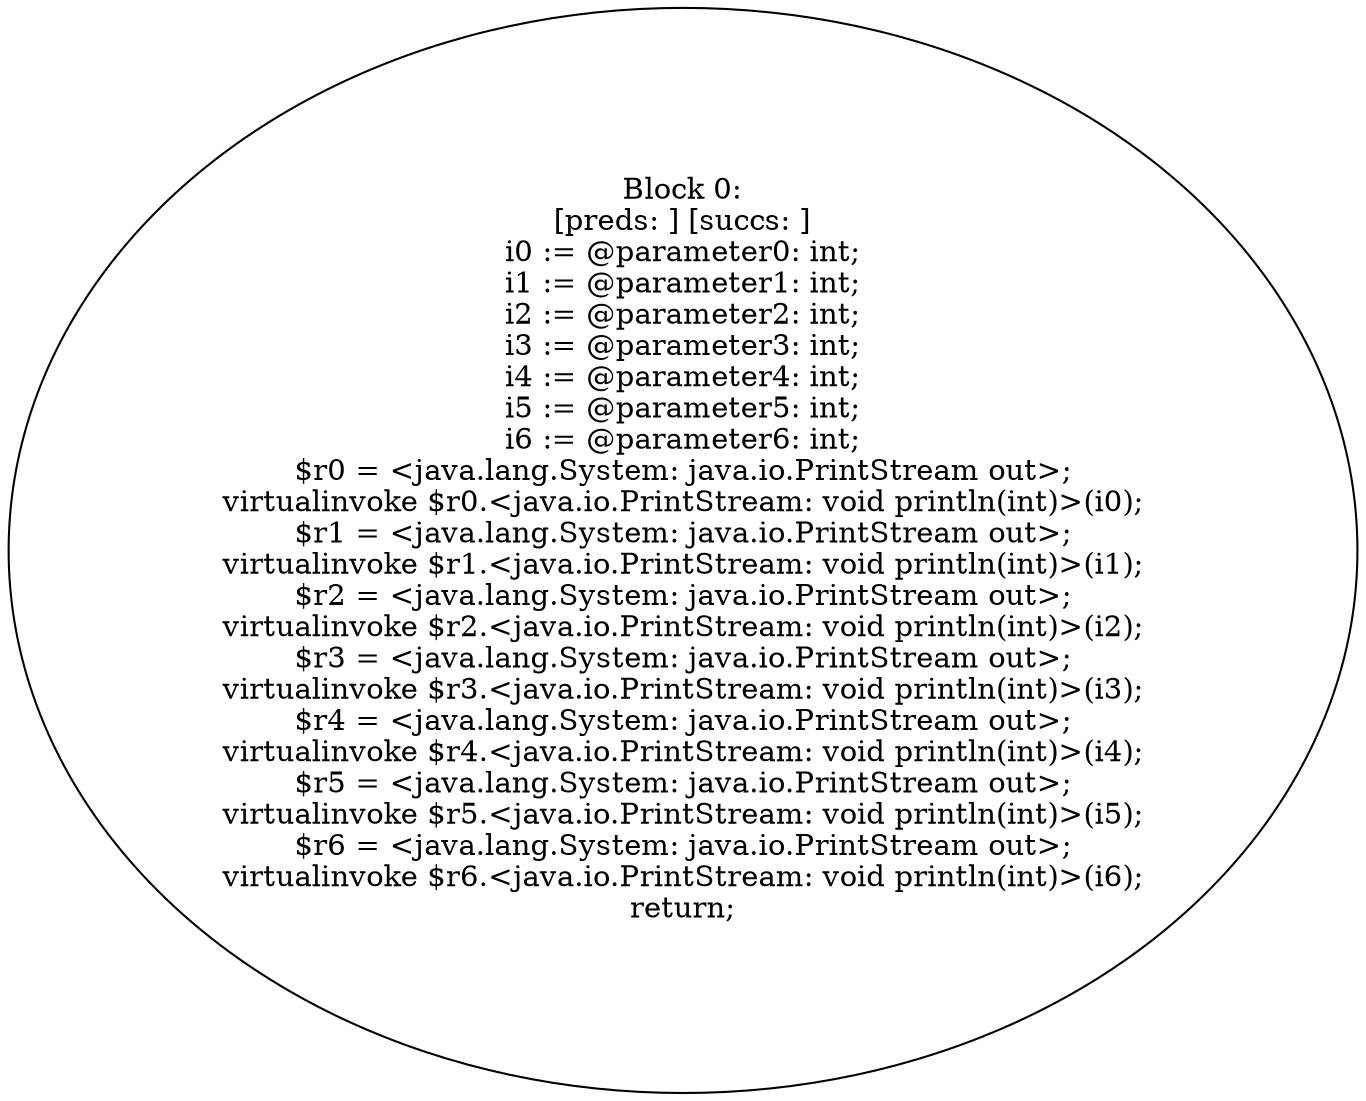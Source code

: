 digraph "unitGraph" {
    "Block 0:
[preds: ] [succs: ]
i0 := @parameter0: int;
i1 := @parameter1: int;
i2 := @parameter2: int;
i3 := @parameter3: int;
i4 := @parameter4: int;
i5 := @parameter5: int;
i6 := @parameter6: int;
$r0 = <java.lang.System: java.io.PrintStream out>;
virtualinvoke $r0.<java.io.PrintStream: void println(int)>(i0);
$r1 = <java.lang.System: java.io.PrintStream out>;
virtualinvoke $r1.<java.io.PrintStream: void println(int)>(i1);
$r2 = <java.lang.System: java.io.PrintStream out>;
virtualinvoke $r2.<java.io.PrintStream: void println(int)>(i2);
$r3 = <java.lang.System: java.io.PrintStream out>;
virtualinvoke $r3.<java.io.PrintStream: void println(int)>(i3);
$r4 = <java.lang.System: java.io.PrintStream out>;
virtualinvoke $r4.<java.io.PrintStream: void println(int)>(i4);
$r5 = <java.lang.System: java.io.PrintStream out>;
virtualinvoke $r5.<java.io.PrintStream: void println(int)>(i5);
$r6 = <java.lang.System: java.io.PrintStream out>;
virtualinvoke $r6.<java.io.PrintStream: void println(int)>(i6);
return;
"
}
